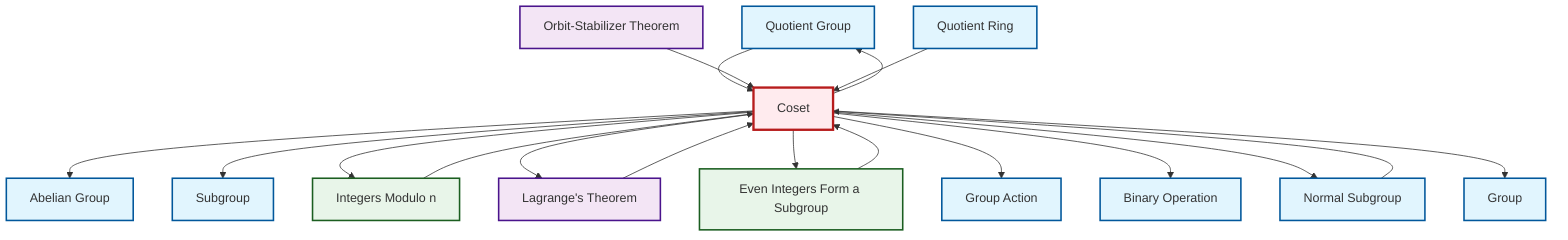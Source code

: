 graph TD
    classDef definition fill:#e1f5fe,stroke:#01579b,stroke-width:2px
    classDef theorem fill:#f3e5f5,stroke:#4a148c,stroke-width:2px
    classDef axiom fill:#fff3e0,stroke:#e65100,stroke-width:2px
    classDef example fill:#e8f5e9,stroke:#1b5e20,stroke-width:2px
    classDef current fill:#ffebee,stroke:#b71c1c,stroke-width:3px
    def-quotient-group["Quotient Group"]:::definition
    ex-even-integers-subgroup["Even Integers Form a Subgroup"]:::example
    thm-orbit-stabilizer["Orbit-Stabilizer Theorem"]:::theorem
    def-quotient-ring["Quotient Ring"]:::definition
    def-binary-operation["Binary Operation"]:::definition
    def-group-action["Group Action"]:::definition
    def-coset["Coset"]:::definition
    def-group["Group"]:::definition
    def-abelian-group["Abelian Group"]:::definition
    def-subgroup["Subgroup"]:::definition
    def-normal-subgroup["Normal Subgroup"]:::definition
    thm-lagrange["Lagrange's Theorem"]:::theorem
    ex-quotient-integers-mod-n["Integers Modulo n"]:::example
    thm-lagrange --> def-coset
    def-coset --> def-abelian-group
    def-coset --> def-quotient-group
    def-coset --> def-subgroup
    def-coset --> ex-quotient-integers-mod-n
    def-coset --> thm-lagrange
    def-normal-subgroup --> def-coset
    def-quotient-group --> def-coset
    def-coset --> ex-even-integers-subgroup
    def-coset --> def-group-action
    thm-orbit-stabilizer --> def-coset
    ex-quotient-integers-mod-n --> def-coset
    def-coset --> def-binary-operation
    def-quotient-ring --> def-coset
    def-coset --> def-normal-subgroup
    ex-even-integers-subgroup --> def-coset
    def-coset --> def-group
    class def-coset current